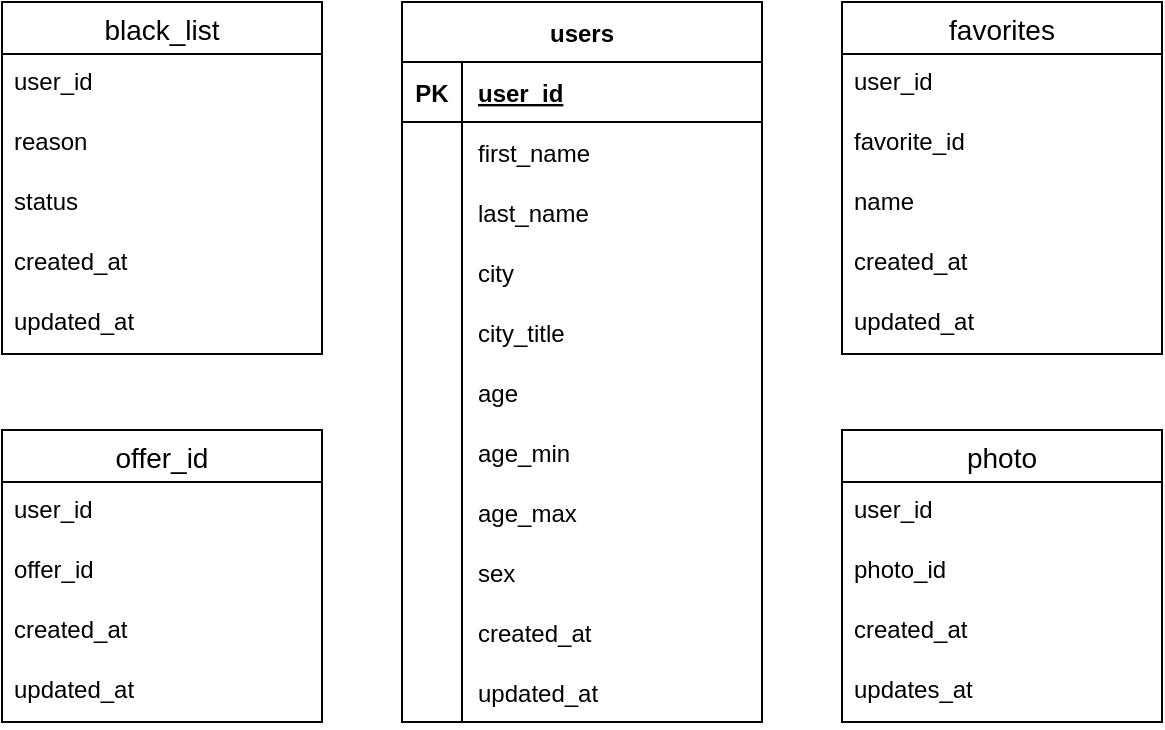 <mxfile version="20.8.16" type="device"><diagram name="Страница 1" id="P7y-fS1ZMVNj1joy_oPB"><mxGraphModel dx="1674" dy="839" grid="1" gridSize="10" guides="1" tooltips="1" connect="1" arrows="1" fold="1" page="1" pageScale="1" pageWidth="827" pageHeight="1169" math="0" shadow="0"><root><mxCell id="0"/><mxCell id="1" parent="0"/><mxCell id="dmhPtnmxgFDPIPyMgAki-1" value="users" style="shape=table;startSize=30;container=1;collapsible=1;childLayout=tableLayout;fixedRows=1;rowLines=0;fontStyle=1;align=center;resizeLast=1;" vertex="1" parent="1"><mxGeometry x="240" y="40" width="180" height="360" as="geometry"/></mxCell><mxCell id="dmhPtnmxgFDPIPyMgAki-2" value="" style="shape=tableRow;horizontal=0;startSize=0;swimlaneHead=0;swimlaneBody=0;fillColor=none;collapsible=0;dropTarget=0;points=[[0,0.5],[1,0.5]];portConstraint=eastwest;top=0;left=0;right=0;bottom=1;" vertex="1" parent="dmhPtnmxgFDPIPyMgAki-1"><mxGeometry y="30" width="180" height="30" as="geometry"/></mxCell><mxCell id="dmhPtnmxgFDPIPyMgAki-3" value="PK" style="shape=partialRectangle;connectable=0;fillColor=none;top=0;left=0;bottom=0;right=0;fontStyle=1;overflow=hidden;" vertex="1" parent="dmhPtnmxgFDPIPyMgAki-2"><mxGeometry width="30" height="30" as="geometry"><mxRectangle width="30" height="30" as="alternateBounds"/></mxGeometry></mxCell><mxCell id="dmhPtnmxgFDPIPyMgAki-4" value="user_id" style="shape=partialRectangle;connectable=0;fillColor=none;top=0;left=0;bottom=0;right=0;align=left;spacingLeft=6;fontStyle=5;overflow=hidden;" vertex="1" parent="dmhPtnmxgFDPIPyMgAki-2"><mxGeometry x="30" width="150" height="30" as="geometry"><mxRectangle width="150" height="30" as="alternateBounds"/></mxGeometry></mxCell><mxCell id="dmhPtnmxgFDPIPyMgAki-5" value="" style="shape=tableRow;horizontal=0;startSize=0;swimlaneHead=0;swimlaneBody=0;fillColor=none;collapsible=0;dropTarget=0;points=[[0,0.5],[1,0.5]];portConstraint=eastwest;top=0;left=0;right=0;bottom=0;" vertex="1" parent="dmhPtnmxgFDPIPyMgAki-1"><mxGeometry y="60" width="180" height="30" as="geometry"/></mxCell><mxCell id="dmhPtnmxgFDPIPyMgAki-6" value="" style="shape=partialRectangle;connectable=0;fillColor=none;top=0;left=0;bottom=0;right=0;editable=1;overflow=hidden;" vertex="1" parent="dmhPtnmxgFDPIPyMgAki-5"><mxGeometry width="30" height="30" as="geometry"><mxRectangle width="30" height="30" as="alternateBounds"/></mxGeometry></mxCell><mxCell id="dmhPtnmxgFDPIPyMgAki-7" value="first_name" style="shape=partialRectangle;connectable=0;fillColor=none;top=0;left=0;bottom=0;right=0;align=left;spacingLeft=6;overflow=hidden;" vertex="1" parent="dmhPtnmxgFDPIPyMgAki-5"><mxGeometry x="30" width="150" height="30" as="geometry"><mxRectangle width="150" height="30" as="alternateBounds"/></mxGeometry></mxCell><mxCell id="dmhPtnmxgFDPIPyMgAki-8" value="" style="shape=tableRow;horizontal=0;startSize=0;swimlaneHead=0;swimlaneBody=0;fillColor=none;collapsible=0;dropTarget=0;points=[[0,0.5],[1,0.5]];portConstraint=eastwest;top=0;left=0;right=0;bottom=0;" vertex="1" parent="dmhPtnmxgFDPIPyMgAki-1"><mxGeometry y="90" width="180" height="30" as="geometry"/></mxCell><mxCell id="dmhPtnmxgFDPIPyMgAki-9" value="" style="shape=partialRectangle;connectable=0;fillColor=none;top=0;left=0;bottom=0;right=0;editable=1;overflow=hidden;" vertex="1" parent="dmhPtnmxgFDPIPyMgAki-8"><mxGeometry width="30" height="30" as="geometry"><mxRectangle width="30" height="30" as="alternateBounds"/></mxGeometry></mxCell><mxCell id="dmhPtnmxgFDPIPyMgAki-10" value="last_name" style="shape=partialRectangle;connectable=0;fillColor=none;top=0;left=0;bottom=0;right=0;align=left;spacingLeft=6;overflow=hidden;" vertex="1" parent="dmhPtnmxgFDPIPyMgAki-8"><mxGeometry x="30" width="150" height="30" as="geometry"><mxRectangle width="150" height="30" as="alternateBounds"/></mxGeometry></mxCell><mxCell id="dmhPtnmxgFDPIPyMgAki-11" value="" style="shape=tableRow;horizontal=0;startSize=0;swimlaneHead=0;swimlaneBody=0;fillColor=none;collapsible=0;dropTarget=0;points=[[0,0.5],[1,0.5]];portConstraint=eastwest;top=0;left=0;right=0;bottom=0;" vertex="1" parent="dmhPtnmxgFDPIPyMgAki-1"><mxGeometry y="120" width="180" height="30" as="geometry"/></mxCell><mxCell id="dmhPtnmxgFDPIPyMgAki-12" value="" style="shape=partialRectangle;connectable=0;fillColor=none;top=0;left=0;bottom=0;right=0;editable=1;overflow=hidden;" vertex="1" parent="dmhPtnmxgFDPIPyMgAki-11"><mxGeometry width="30" height="30" as="geometry"><mxRectangle width="30" height="30" as="alternateBounds"/></mxGeometry></mxCell><mxCell id="dmhPtnmxgFDPIPyMgAki-13" value="city" style="shape=partialRectangle;connectable=0;fillColor=none;top=0;left=0;bottom=0;right=0;align=left;spacingLeft=6;overflow=hidden;" vertex="1" parent="dmhPtnmxgFDPIPyMgAki-11"><mxGeometry x="30" width="150" height="30" as="geometry"><mxRectangle width="150" height="30" as="alternateBounds"/></mxGeometry></mxCell><mxCell id="dmhPtnmxgFDPIPyMgAki-14" value="" style="shape=tableRow;horizontal=0;startSize=0;swimlaneHead=0;swimlaneBody=0;fillColor=none;collapsible=0;dropTarget=0;points=[[0,0.5],[1,0.5]];portConstraint=eastwest;top=0;left=0;right=0;bottom=0;" vertex="1" parent="dmhPtnmxgFDPIPyMgAki-1"><mxGeometry y="150" width="180" height="30" as="geometry"/></mxCell><mxCell id="dmhPtnmxgFDPIPyMgAki-15" value="" style="shape=partialRectangle;connectable=0;fillColor=none;top=0;left=0;bottom=0;right=0;editable=1;overflow=hidden;" vertex="1" parent="dmhPtnmxgFDPIPyMgAki-14"><mxGeometry width="30" height="30" as="geometry"><mxRectangle width="30" height="30" as="alternateBounds"/></mxGeometry></mxCell><mxCell id="dmhPtnmxgFDPIPyMgAki-16" value="city_title" style="shape=partialRectangle;connectable=0;fillColor=none;top=0;left=0;bottom=0;right=0;align=left;spacingLeft=6;overflow=hidden;" vertex="1" parent="dmhPtnmxgFDPIPyMgAki-14"><mxGeometry x="30" width="150" height="30" as="geometry"><mxRectangle width="150" height="30" as="alternateBounds"/></mxGeometry></mxCell><mxCell id="dmhPtnmxgFDPIPyMgAki-17" value="" style="shape=tableRow;horizontal=0;startSize=0;swimlaneHead=0;swimlaneBody=0;fillColor=none;collapsible=0;dropTarget=0;points=[[0,0.5],[1,0.5]];portConstraint=eastwest;top=0;left=0;right=0;bottom=0;" vertex="1" parent="dmhPtnmxgFDPIPyMgAki-1"><mxGeometry y="180" width="180" height="30" as="geometry"/></mxCell><mxCell id="dmhPtnmxgFDPIPyMgAki-18" value="" style="shape=partialRectangle;connectable=0;fillColor=none;top=0;left=0;bottom=0;right=0;editable=1;overflow=hidden;" vertex="1" parent="dmhPtnmxgFDPIPyMgAki-17"><mxGeometry width="30" height="30" as="geometry"><mxRectangle width="30" height="30" as="alternateBounds"/></mxGeometry></mxCell><mxCell id="dmhPtnmxgFDPIPyMgAki-19" value="age" style="shape=partialRectangle;connectable=0;fillColor=none;top=0;left=0;bottom=0;right=0;align=left;spacingLeft=6;overflow=hidden;" vertex="1" parent="dmhPtnmxgFDPIPyMgAki-17"><mxGeometry x="30" width="150" height="30" as="geometry"><mxRectangle width="150" height="30" as="alternateBounds"/></mxGeometry></mxCell><mxCell id="dmhPtnmxgFDPIPyMgAki-20" value="" style="shape=tableRow;horizontal=0;startSize=0;swimlaneHead=0;swimlaneBody=0;fillColor=none;collapsible=0;dropTarget=0;points=[[0,0.5],[1,0.5]];portConstraint=eastwest;top=0;left=0;right=0;bottom=0;" vertex="1" parent="dmhPtnmxgFDPIPyMgAki-1"><mxGeometry y="210" width="180" height="30" as="geometry"/></mxCell><mxCell id="dmhPtnmxgFDPIPyMgAki-21" value="" style="shape=partialRectangle;connectable=0;fillColor=none;top=0;left=0;bottom=0;right=0;editable=1;overflow=hidden;" vertex="1" parent="dmhPtnmxgFDPIPyMgAki-20"><mxGeometry width="30" height="30" as="geometry"><mxRectangle width="30" height="30" as="alternateBounds"/></mxGeometry></mxCell><mxCell id="dmhPtnmxgFDPIPyMgAki-22" value="age_min" style="shape=partialRectangle;connectable=0;fillColor=none;top=0;left=0;bottom=0;right=0;align=left;spacingLeft=6;overflow=hidden;" vertex="1" parent="dmhPtnmxgFDPIPyMgAki-20"><mxGeometry x="30" width="150" height="30" as="geometry"><mxRectangle width="150" height="30" as="alternateBounds"/></mxGeometry></mxCell><mxCell id="dmhPtnmxgFDPIPyMgAki-23" value="" style="shape=tableRow;horizontal=0;startSize=0;swimlaneHead=0;swimlaneBody=0;fillColor=none;collapsible=0;dropTarget=0;points=[[0,0.5],[1,0.5]];portConstraint=eastwest;top=0;left=0;right=0;bottom=0;" vertex="1" parent="dmhPtnmxgFDPIPyMgAki-1"><mxGeometry y="240" width="180" height="30" as="geometry"/></mxCell><mxCell id="dmhPtnmxgFDPIPyMgAki-24" value="" style="shape=partialRectangle;connectable=0;fillColor=none;top=0;left=0;bottom=0;right=0;editable=1;overflow=hidden;" vertex="1" parent="dmhPtnmxgFDPIPyMgAki-23"><mxGeometry width="30" height="30" as="geometry"><mxRectangle width="30" height="30" as="alternateBounds"/></mxGeometry></mxCell><mxCell id="dmhPtnmxgFDPIPyMgAki-25" value="age_max" style="shape=partialRectangle;connectable=0;fillColor=none;top=0;left=0;bottom=0;right=0;align=left;spacingLeft=6;overflow=hidden;" vertex="1" parent="dmhPtnmxgFDPIPyMgAki-23"><mxGeometry x="30" width="150" height="30" as="geometry"><mxRectangle width="150" height="30" as="alternateBounds"/></mxGeometry></mxCell><mxCell id="dmhPtnmxgFDPIPyMgAki-26" value="" style="shape=tableRow;horizontal=0;startSize=0;swimlaneHead=0;swimlaneBody=0;fillColor=none;collapsible=0;dropTarget=0;points=[[0,0.5],[1,0.5]];portConstraint=eastwest;top=0;left=0;right=0;bottom=0;" vertex="1" parent="dmhPtnmxgFDPIPyMgAki-1"><mxGeometry y="270" width="180" height="30" as="geometry"/></mxCell><mxCell id="dmhPtnmxgFDPIPyMgAki-27" value="" style="shape=partialRectangle;connectable=0;fillColor=none;top=0;left=0;bottom=0;right=0;editable=1;overflow=hidden;" vertex="1" parent="dmhPtnmxgFDPIPyMgAki-26"><mxGeometry width="30" height="30" as="geometry"><mxRectangle width="30" height="30" as="alternateBounds"/></mxGeometry></mxCell><mxCell id="dmhPtnmxgFDPIPyMgAki-28" value="sex" style="shape=partialRectangle;connectable=0;fillColor=none;top=0;left=0;bottom=0;right=0;align=left;spacingLeft=6;overflow=hidden;" vertex="1" parent="dmhPtnmxgFDPIPyMgAki-26"><mxGeometry x="30" width="150" height="30" as="geometry"><mxRectangle width="150" height="30" as="alternateBounds"/></mxGeometry></mxCell><mxCell id="dmhPtnmxgFDPIPyMgAki-29" value="" style="shape=tableRow;horizontal=0;startSize=0;swimlaneHead=0;swimlaneBody=0;fillColor=none;collapsible=0;dropTarget=0;points=[[0,0.5],[1,0.5]];portConstraint=eastwest;top=0;left=0;right=0;bottom=0;" vertex="1" parent="dmhPtnmxgFDPIPyMgAki-1"><mxGeometry y="300" width="180" height="30" as="geometry"/></mxCell><mxCell id="dmhPtnmxgFDPIPyMgAki-30" value="" style="shape=partialRectangle;connectable=0;fillColor=none;top=0;left=0;bottom=0;right=0;editable=1;overflow=hidden;" vertex="1" parent="dmhPtnmxgFDPIPyMgAki-29"><mxGeometry width="30" height="30" as="geometry"><mxRectangle width="30" height="30" as="alternateBounds"/></mxGeometry></mxCell><mxCell id="dmhPtnmxgFDPIPyMgAki-31" value="created_at" style="shape=partialRectangle;connectable=0;fillColor=none;top=0;left=0;bottom=0;right=0;align=left;spacingLeft=6;overflow=hidden;" vertex="1" parent="dmhPtnmxgFDPIPyMgAki-29"><mxGeometry x="30" width="150" height="30" as="geometry"><mxRectangle width="150" height="30" as="alternateBounds"/></mxGeometry></mxCell><mxCell id="dmhPtnmxgFDPIPyMgAki-32" value="" style="shape=tableRow;horizontal=0;startSize=0;swimlaneHead=0;swimlaneBody=0;fillColor=none;collapsible=0;dropTarget=0;points=[[0,0.5],[1,0.5]];portConstraint=eastwest;top=0;left=0;right=0;bottom=0;" vertex="1" parent="dmhPtnmxgFDPIPyMgAki-1"><mxGeometry y="330" width="180" height="30" as="geometry"/></mxCell><mxCell id="dmhPtnmxgFDPIPyMgAki-33" value="" style="shape=partialRectangle;connectable=0;fillColor=none;top=0;left=0;bottom=0;right=0;editable=1;overflow=hidden;" vertex="1" parent="dmhPtnmxgFDPIPyMgAki-32"><mxGeometry width="30" height="30" as="geometry"><mxRectangle width="30" height="30" as="alternateBounds"/></mxGeometry></mxCell><mxCell id="dmhPtnmxgFDPIPyMgAki-34" value="updated_at" style="shape=partialRectangle;connectable=0;fillColor=none;top=0;left=0;bottom=0;right=0;align=left;spacingLeft=6;overflow=hidden;" vertex="1" parent="dmhPtnmxgFDPIPyMgAki-32"><mxGeometry x="30" width="150" height="30" as="geometry"><mxRectangle width="150" height="30" as="alternateBounds"/></mxGeometry></mxCell><mxCell id="dmhPtnmxgFDPIPyMgAki-48" value="black_list" style="swimlane;fontStyle=0;childLayout=stackLayout;horizontal=1;startSize=26;horizontalStack=0;resizeParent=1;resizeParentMax=0;resizeLast=0;collapsible=1;marginBottom=0;align=center;fontSize=14;" vertex="1" parent="1"><mxGeometry x="40" y="40" width="160" height="176" as="geometry"/></mxCell><mxCell id="dmhPtnmxgFDPIPyMgAki-49" value="user_id" style="text;strokeColor=none;fillColor=none;spacingLeft=4;spacingRight=4;overflow=hidden;rotatable=0;points=[[0,0.5],[1,0.5]];portConstraint=eastwest;fontSize=12;" vertex="1" parent="dmhPtnmxgFDPIPyMgAki-48"><mxGeometry y="26" width="160" height="30" as="geometry"/></mxCell><mxCell id="dmhPtnmxgFDPIPyMgAki-50" value="reason" style="text;strokeColor=none;fillColor=none;spacingLeft=4;spacingRight=4;overflow=hidden;rotatable=0;points=[[0,0.5],[1,0.5]];portConstraint=eastwest;fontSize=12;" vertex="1" parent="dmhPtnmxgFDPIPyMgAki-48"><mxGeometry y="56" width="160" height="30" as="geometry"/></mxCell><mxCell id="dmhPtnmxgFDPIPyMgAki-51" value="status" style="text;strokeColor=none;fillColor=none;spacingLeft=4;spacingRight=4;overflow=hidden;rotatable=0;points=[[0,0.5],[1,0.5]];portConstraint=eastwest;fontSize=12;" vertex="1" parent="dmhPtnmxgFDPIPyMgAki-48"><mxGeometry y="86" width="160" height="30" as="geometry"/></mxCell><mxCell id="dmhPtnmxgFDPIPyMgAki-60" value="created_at" style="text;strokeColor=none;fillColor=none;spacingLeft=4;spacingRight=4;overflow=hidden;rotatable=0;points=[[0,0.5],[1,0.5]];portConstraint=eastwest;fontSize=12;" vertex="1" parent="dmhPtnmxgFDPIPyMgAki-48"><mxGeometry y="116" width="160" height="30" as="geometry"/></mxCell><mxCell id="dmhPtnmxgFDPIPyMgAki-61" value="updated_at" style="text;strokeColor=none;fillColor=none;spacingLeft=4;spacingRight=4;overflow=hidden;rotatable=0;points=[[0,0.5],[1,0.5]];portConstraint=eastwest;fontSize=12;" vertex="1" parent="dmhPtnmxgFDPIPyMgAki-48"><mxGeometry y="146" width="160" height="30" as="geometry"/></mxCell><mxCell id="dmhPtnmxgFDPIPyMgAki-62" value="favorites" style="swimlane;fontStyle=0;childLayout=stackLayout;horizontal=1;startSize=26;horizontalStack=0;resizeParent=1;resizeParentMax=0;resizeLast=0;collapsible=1;marginBottom=0;align=center;fontSize=14;" vertex="1" parent="1"><mxGeometry x="460" y="40" width="160" height="176" as="geometry"/></mxCell><mxCell id="dmhPtnmxgFDPIPyMgAki-63" value="user_id" style="text;strokeColor=none;fillColor=none;spacingLeft=4;spacingRight=4;overflow=hidden;rotatable=0;points=[[0,0.5],[1,0.5]];portConstraint=eastwest;fontSize=12;" vertex="1" parent="dmhPtnmxgFDPIPyMgAki-62"><mxGeometry y="26" width="160" height="30" as="geometry"/></mxCell><mxCell id="dmhPtnmxgFDPIPyMgAki-64" value="favorite_id" style="text;strokeColor=none;fillColor=none;spacingLeft=4;spacingRight=4;overflow=hidden;rotatable=0;points=[[0,0.5],[1,0.5]];portConstraint=eastwest;fontSize=12;" vertex="1" parent="dmhPtnmxgFDPIPyMgAki-62"><mxGeometry y="56" width="160" height="30" as="geometry"/></mxCell><mxCell id="dmhPtnmxgFDPIPyMgAki-65" value="name" style="text;strokeColor=none;fillColor=none;spacingLeft=4;spacingRight=4;overflow=hidden;rotatable=0;points=[[0,0.5],[1,0.5]];portConstraint=eastwest;fontSize=12;" vertex="1" parent="dmhPtnmxgFDPIPyMgAki-62"><mxGeometry y="86" width="160" height="30" as="geometry"/></mxCell><mxCell id="dmhPtnmxgFDPIPyMgAki-66" value="created_at" style="text;strokeColor=none;fillColor=none;spacingLeft=4;spacingRight=4;overflow=hidden;rotatable=0;points=[[0,0.5],[1,0.5]];portConstraint=eastwest;fontSize=12;" vertex="1" parent="dmhPtnmxgFDPIPyMgAki-62"><mxGeometry y="116" width="160" height="30" as="geometry"/></mxCell><mxCell id="dmhPtnmxgFDPIPyMgAki-67" value="updated_at" style="text;strokeColor=none;fillColor=none;spacingLeft=4;spacingRight=4;overflow=hidden;rotatable=0;points=[[0,0.5],[1,0.5]];portConstraint=eastwest;fontSize=12;" vertex="1" parent="dmhPtnmxgFDPIPyMgAki-62"><mxGeometry y="146" width="160" height="30" as="geometry"/></mxCell><mxCell id="dmhPtnmxgFDPIPyMgAki-68" value="offer_id" style="swimlane;fontStyle=0;childLayout=stackLayout;horizontal=1;startSize=26;horizontalStack=0;resizeParent=1;resizeParentMax=0;resizeLast=0;collapsible=1;marginBottom=0;align=center;fontSize=14;" vertex="1" parent="1"><mxGeometry x="40" y="254" width="160" height="146" as="geometry"/></mxCell><mxCell id="dmhPtnmxgFDPIPyMgAki-69" value="user_id" style="text;strokeColor=none;fillColor=none;spacingLeft=4;spacingRight=4;overflow=hidden;rotatable=0;points=[[0,0.5],[1,0.5]];portConstraint=eastwest;fontSize=12;" vertex="1" parent="dmhPtnmxgFDPIPyMgAki-68"><mxGeometry y="26" width="160" height="30" as="geometry"/></mxCell><mxCell id="dmhPtnmxgFDPIPyMgAki-70" value="offer_id" style="text;strokeColor=none;fillColor=none;spacingLeft=4;spacingRight=4;overflow=hidden;rotatable=0;points=[[0,0.5],[1,0.5]];portConstraint=eastwest;fontSize=12;" vertex="1" parent="dmhPtnmxgFDPIPyMgAki-68"><mxGeometry y="56" width="160" height="30" as="geometry"/></mxCell><mxCell id="dmhPtnmxgFDPIPyMgAki-71" value="created_at" style="text;strokeColor=none;fillColor=none;spacingLeft=4;spacingRight=4;overflow=hidden;rotatable=0;points=[[0,0.5],[1,0.5]];portConstraint=eastwest;fontSize=12;" vertex="1" parent="dmhPtnmxgFDPIPyMgAki-68"><mxGeometry y="86" width="160" height="30" as="geometry"/></mxCell><mxCell id="dmhPtnmxgFDPIPyMgAki-72" value="updated_at" style="text;strokeColor=none;fillColor=none;spacingLeft=4;spacingRight=4;overflow=hidden;rotatable=0;points=[[0,0.5],[1,0.5]];portConstraint=eastwest;fontSize=12;" vertex="1" parent="dmhPtnmxgFDPIPyMgAki-68"><mxGeometry y="116" width="160" height="30" as="geometry"/></mxCell><mxCell id="dmhPtnmxgFDPIPyMgAki-73" value="photo" style="swimlane;fontStyle=0;childLayout=stackLayout;horizontal=1;startSize=26;horizontalStack=0;resizeParent=1;resizeParentMax=0;resizeLast=0;collapsible=1;marginBottom=0;align=center;fontSize=14;" vertex="1" parent="1"><mxGeometry x="460" y="254" width="160" height="146" as="geometry"/></mxCell><mxCell id="dmhPtnmxgFDPIPyMgAki-74" value="user_id" style="text;strokeColor=none;fillColor=none;spacingLeft=4;spacingRight=4;overflow=hidden;rotatable=0;points=[[0,0.5],[1,0.5]];portConstraint=eastwest;fontSize=12;" vertex="1" parent="dmhPtnmxgFDPIPyMgAki-73"><mxGeometry y="26" width="160" height="30" as="geometry"/></mxCell><mxCell id="dmhPtnmxgFDPIPyMgAki-75" value="photo_id" style="text;strokeColor=none;fillColor=none;spacingLeft=4;spacingRight=4;overflow=hidden;rotatable=0;points=[[0,0.5],[1,0.5]];portConstraint=eastwest;fontSize=12;" vertex="1" parent="dmhPtnmxgFDPIPyMgAki-73"><mxGeometry y="56" width="160" height="30" as="geometry"/></mxCell><mxCell id="dmhPtnmxgFDPIPyMgAki-76" value="created_at" style="text;strokeColor=none;fillColor=none;spacingLeft=4;spacingRight=4;overflow=hidden;rotatable=0;points=[[0,0.5],[1,0.5]];portConstraint=eastwest;fontSize=12;" vertex="1" parent="dmhPtnmxgFDPIPyMgAki-73"><mxGeometry y="86" width="160" height="30" as="geometry"/></mxCell><mxCell id="dmhPtnmxgFDPIPyMgAki-77" value="updates_at" style="text;strokeColor=none;fillColor=none;spacingLeft=4;spacingRight=4;overflow=hidden;rotatable=0;points=[[0,0.5],[1,0.5]];portConstraint=eastwest;fontSize=12;" vertex="1" parent="dmhPtnmxgFDPIPyMgAki-73"><mxGeometry y="116" width="160" height="30" as="geometry"/></mxCell></root></mxGraphModel></diagram></mxfile>